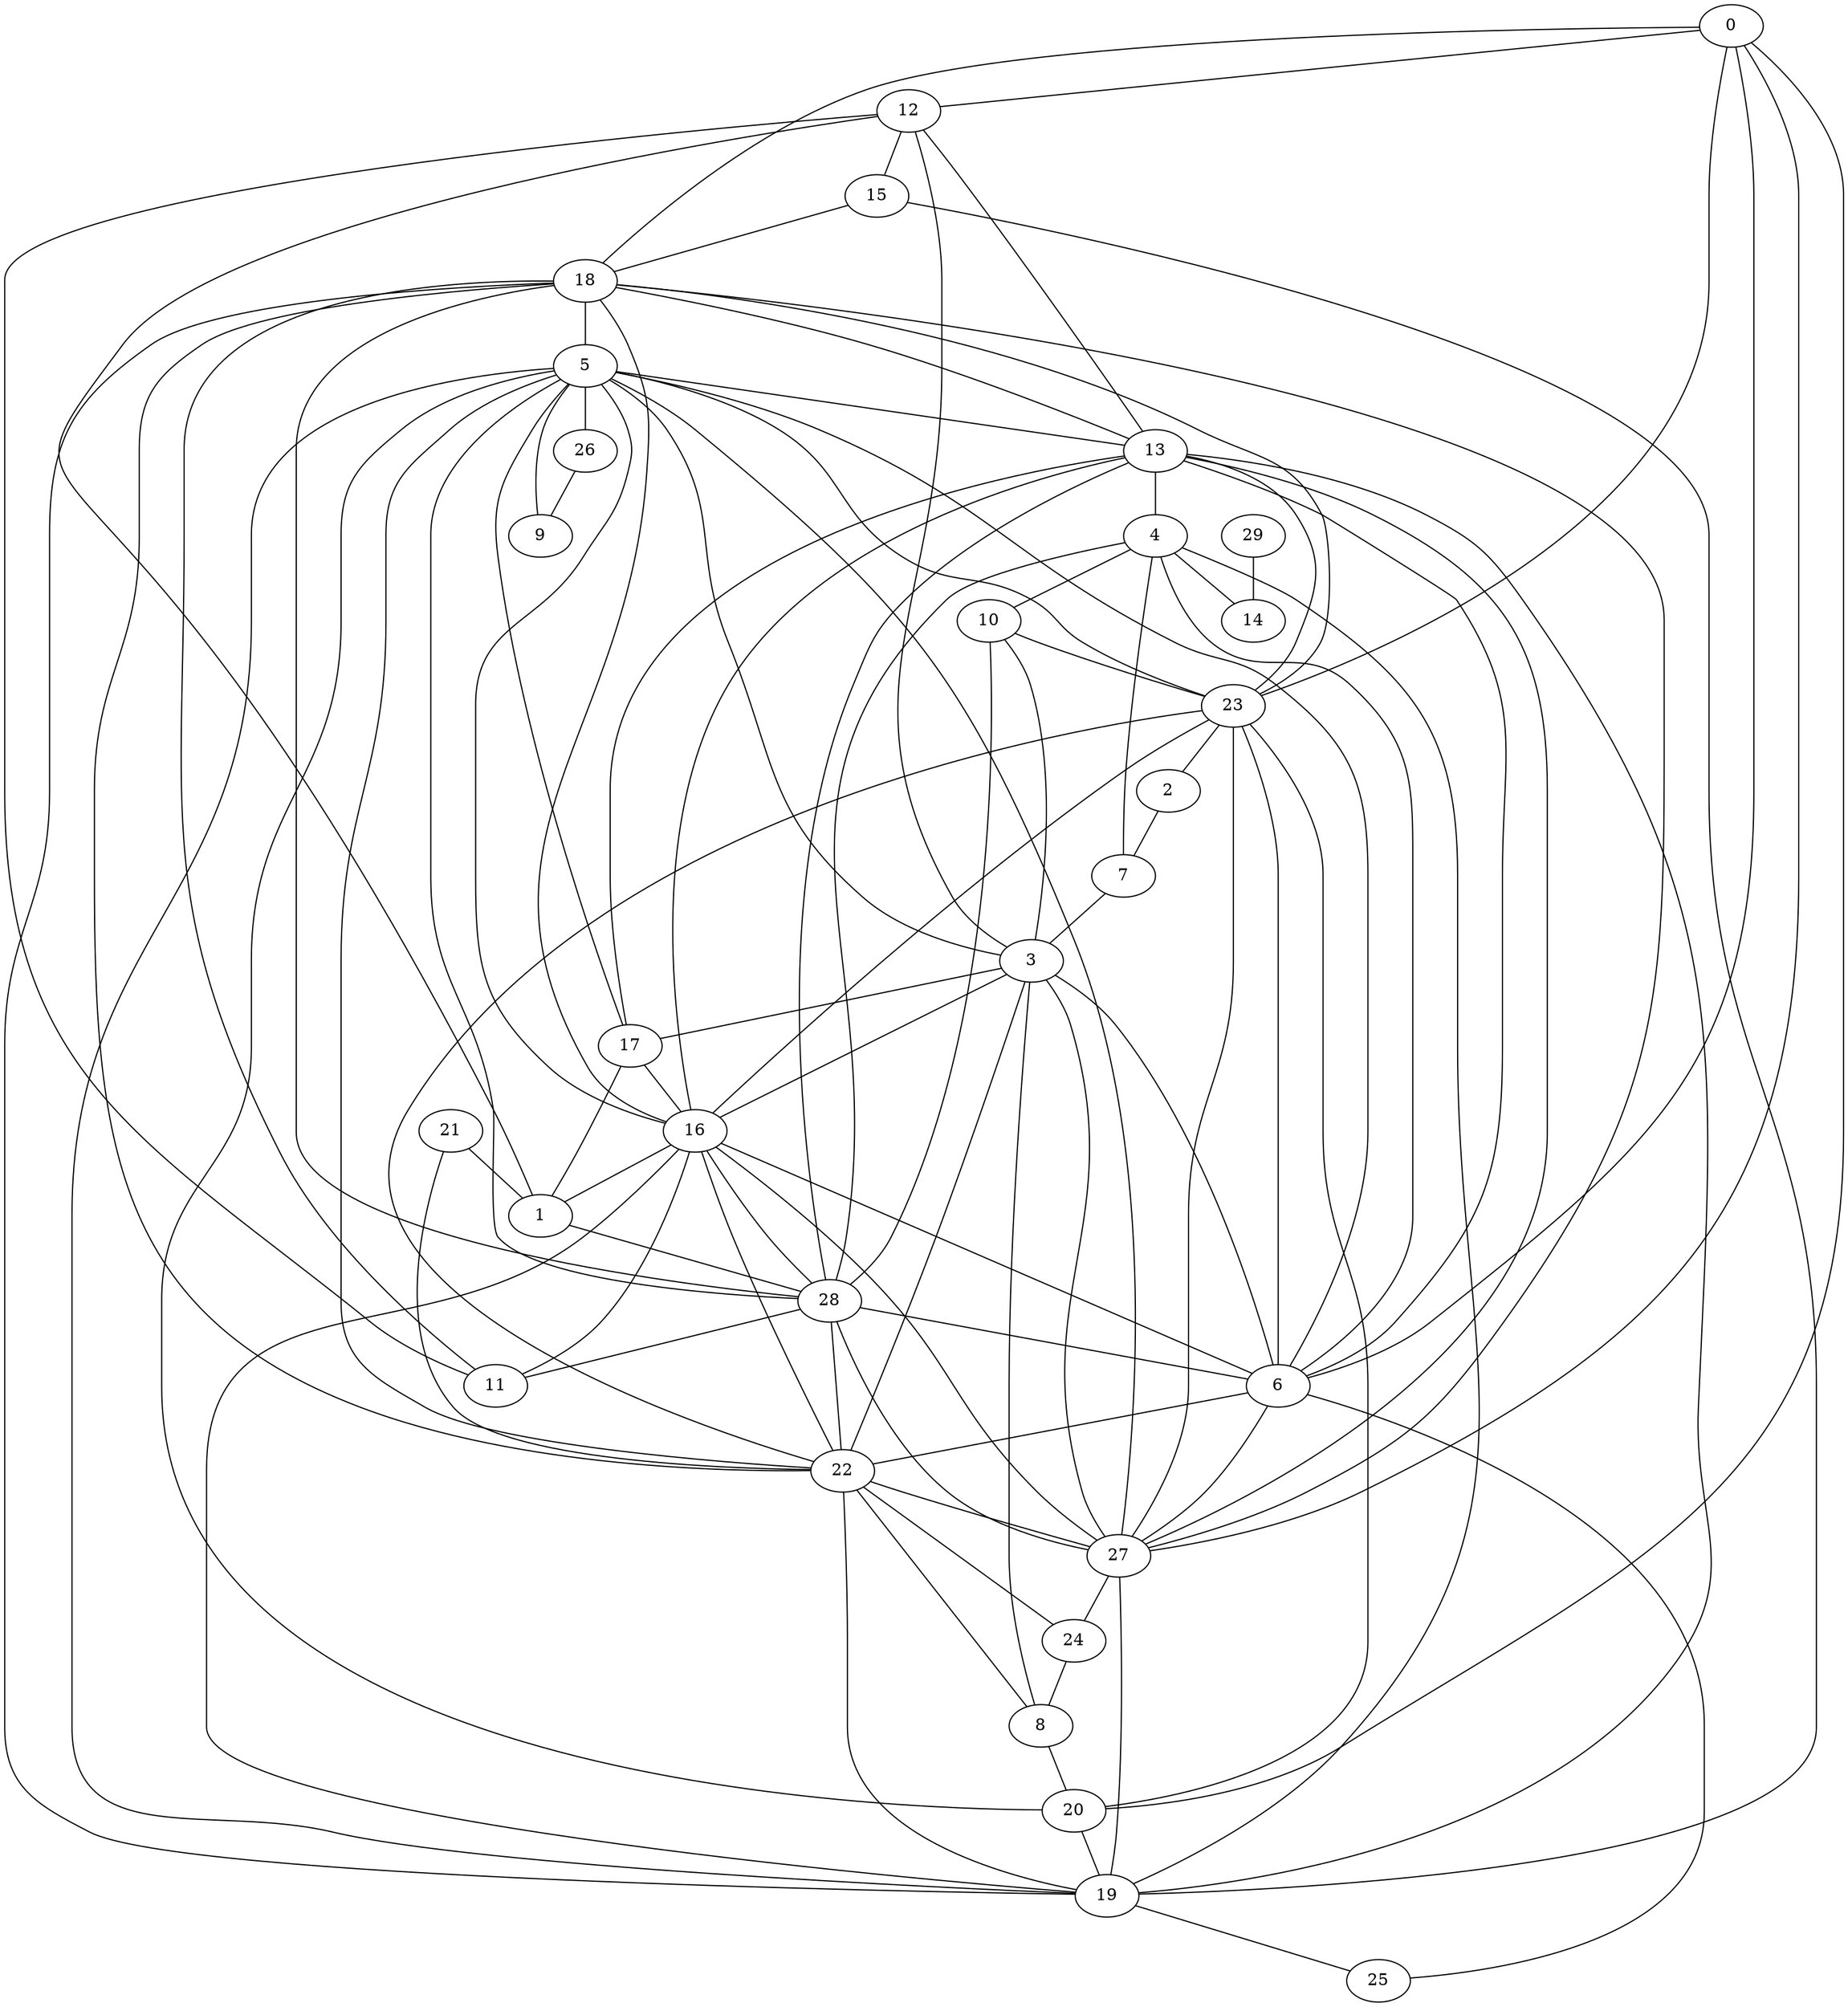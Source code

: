 graph G {
0;
1;
2;
3;
4;
5;
6;
7;
8;
9;
10;
11;
12;
13;
14;
15;
16;
17;
18;
19;
20;
21;
22;
23;
24;
25;
26;
27;
28;
29;
28--18 ;
29--14 ;
4--14 ;
3--6 ;
9--5 ;
16--28 ;
8--20 ;
5--26 ;
28--6 ;
4--19 ;
4--10 ;
6--4 ;
26--9 ;
28--11 ;
16--1 ;
1--28 ;
16--13 ;
3--10 ;
28--4 ;
13--4 ;
5--17 ;
23--2 ;
24--22 ;
24--8 ;
6--25 ;
19--25 ;
15--18 ;
3--17 ;
6--0 ;
7--4 ;
11--12 ;
0--23 ;
2--7 ;
13--17 ;
27--24 ;
19--22 ;
18--16 ;
6--23 ;
10--28 ;
0--20 ;
10--23 ;
7--3 ;
18--22 ;
15--19 ;
0--18 ;
20--19 ;
12--15 ;
5--20 ;
22--8 ;
8--3 ;
28--13 ;
18--11 ;
11--16 ;
1--17 ;
16--23 ;
1--12 ;
22--23 ;
21--1 ;
23--5 ;
27--16 ;
27--3 ;
27--0 ;
21--22 ;
0--12 ;
20--23 ;
17--16 ;
23--18 ;
3--12 ;
13--12 ;
22--3 ;
6--22 ;
28--22 ;
3--5 ;
13--27 ;
22--27 ;
5--16 ;
27--23 ;
27--5 ;
6--27 ;
23--13 ;
5--28 ;
13--18 ;
5--22 ;
27--28 ;
16--3 ;
16--22 ;
6--5 ;
18--19 ;
5--19 ;
27--19 ;
6--16 ;
16--19 ;
13--19 ;
6--13 ;
27--18 ;
18--5 ;
5--13 ;
}
